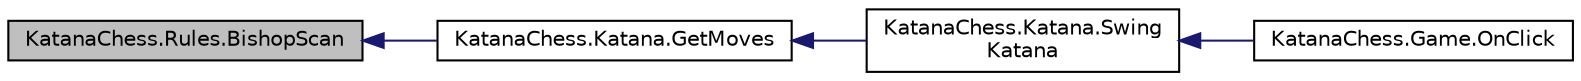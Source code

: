 digraph "KatanaChess.Rules.BishopScan"
{
  edge [fontname="Helvetica",fontsize="10",labelfontname="Helvetica",labelfontsize="10"];
  node [fontname="Helvetica",fontsize="10",shape=record];
  rankdir="LR";
  Node1 [label="KatanaChess.Rules.BishopScan",height=0.2,width=0.4,color="black", fillcolor="grey75", style="filled", fontcolor="black"];
  Node1 -> Node2 [dir="back",color="midnightblue",fontsize="10",style="solid",fontname="Helvetica"];
  Node2 [label="KatanaChess.Katana.GetMoves",height=0.2,width=0.4,color="black", fillcolor="white", style="filled",URL="$class_katana_chess_1_1_katana.html#afe90b27349c5692d0ede318412b86e53"];
  Node2 -> Node3 [dir="back",color="midnightblue",fontsize="10",style="solid",fontname="Helvetica"];
  Node3 [label="KatanaChess.Katana.Swing\lKatana",height=0.2,width=0.4,color="black", fillcolor="white", style="filled",URL="$class_katana_chess_1_1_katana.html#a644eb213fa8655b5bd65a309030bcc40"];
  Node3 -> Node4 [dir="back",color="midnightblue",fontsize="10",style="solid",fontname="Helvetica"];
  Node4 [label="KatanaChess.Game.OnClick",height=0.2,width=0.4,color="black", fillcolor="white", style="filled",URL="$class_katana_chess_1_1_game.html#abb1645b3297eae51c6ad9dabcea74830"];
}
